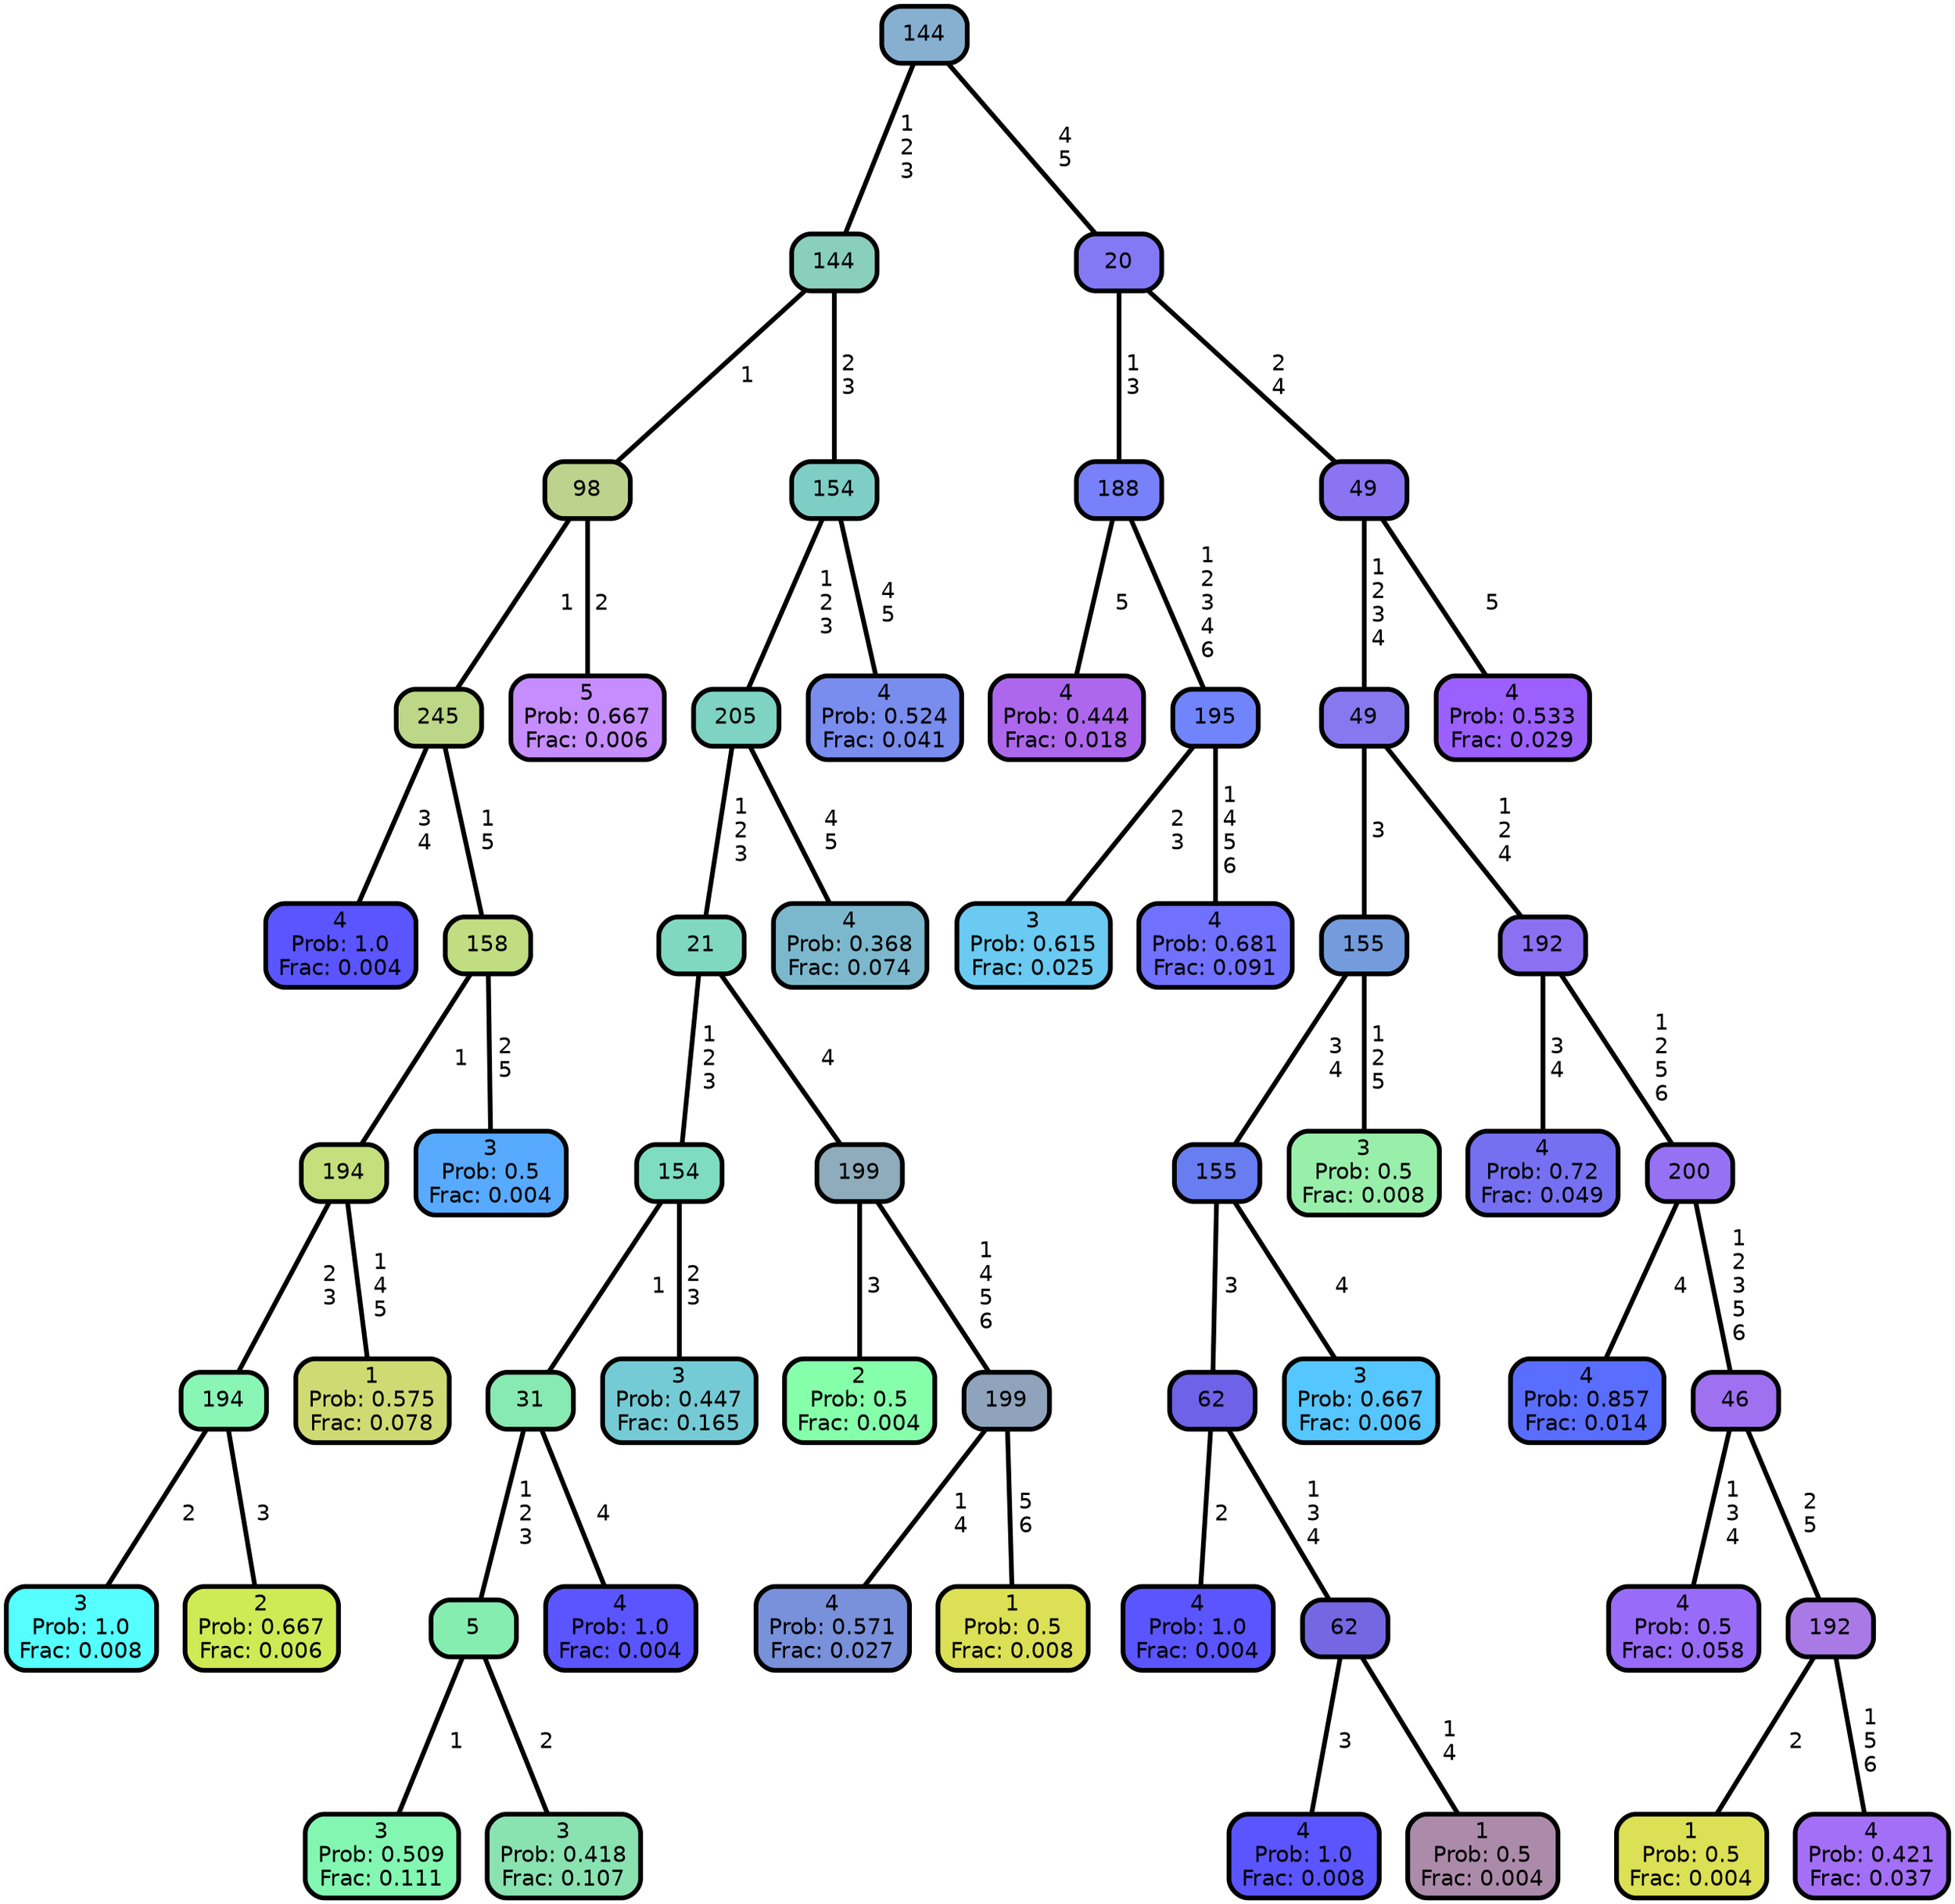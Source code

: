 graph Tree {
node [shape=box, style="filled, rounded",color="black",penwidth="3",fontcolor="black",                 fontname=helvetica] ;
graph [ranksep="0 equally", splines=straight,                 bgcolor=transparent, dpi=200] ;
edge [fontname=helvetica, color=black] ;
0 [label="4
Prob: 1.0
Frac: 0.004", fillcolor="#5a55ff"] ;
1 [label="245", fillcolor="#bcd787"] ;
2 [label="3
Prob: 1.0
Frac: 0.008", fillcolor="#55ffff"] ;
3 [label="194", fillcolor="#89f6b6"] ;
4 [label="2
Prob: 0.667
Frac: 0.006", fillcolor="#cfea55"] ;
5 [label="194", fillcolor="#c5df7c"] ;
6 [label="1
Prob: 0.575
Frac: 0.078", fillcolor="#cfdb72"] ;
7 [label="158", fillcolor="#c0dd82"] ;
8 [label="3
Prob: 0.5
Frac: 0.004", fillcolor="#57aaff"] ;
9 [label="98", fillcolor="#bdd38d"] ;
10 [label="5
Prob: 0.667
Frac: 0.006", fillcolor="#c68dff"] ;
11 [label="144", fillcolor="#89cfbc"] ;
12 [label="3
Prob: 0.509
Frac: 0.111", fillcolor="#83f7b1"] ;
13 [label="5", fillcolor="#86edb1"] ;
14 [label="3
Prob: 0.418
Frac: 0.107", fillcolor="#8ae2b1"] ;
15 [label="31", fillcolor="#86eab2"] ;
16 [label="4
Prob: 1.0
Frac: 0.004", fillcolor="#5a55ff"] ;
17 [label="154", fillcolor="#7eddc1"] ;
18 [label="3
Prob: 0.447
Frac: 0.165", fillcolor="#74cbd5"] ;
19 [label="21", fillcolor="#80d8c0"] ;
20 [label="2
Prob: 0.5
Frac: 0.004", fillcolor="#86ffaa"] ;
21 [label="199", fillcolor="#8eacbb"] ;
22 [label="4
Prob: 0.571
Frac: 0.027", fillcolor="#7991da"] ;
23 [label="199", fillcolor="#8fa3bc"] ;
24 [label="1
Prob: 0.5
Frac: 0.008", fillcolor="#dbe055"] ;
25 [label="205", fillcolor="#7fd3c2"] ;
26 [label="4
Prob: 0.368
Frac: 0.074", fillcolor="#7cb8cd"] ;
27 [label="154", fillcolor="#7fcec6"] ;
28 [label="4
Prob: 0.524
Frac: 0.041", fillcolor="#798dee"] ;
29 [label="144", fillcolor="#87b0d0"] ;
30 [label="4
Prob: 0.444
Frac: 0.018", fillcolor="#ad67ec"] ;
31 [label="188", fillcolor="#7881fa"] ;
32 [label="3
Prob: 0.615
Frac: 0.025", fillcolor="#6acaf1"] ;
33 [label="195", fillcolor="#7085fc"] ;
34 [label="4
Prob: 0.681
Frac: 0.091", fillcolor="#7171ff"] ;
35 [label="20", fillcolor="#8479f4"] ;
36 [label="4
Prob: 1.0
Frac: 0.004", fillcolor="#5a55ff"] ;
37 [label="62", fillcolor="#6e62e9"] ;
38 [label="4
Prob: 1.0
Frac: 0.008", fillcolor="#5a55ff"] ;
39 [label="62", fillcolor="#7567e2"] ;
40 [label="1
Prob: 0.5
Frac: 0.004", fillcolor="#ac8baa"] ;
41 [label="155", fillcolor="#687def"] ;
42 [label="3
Prob: 0.667
Frac: 0.006", fillcolor="#56c6ff"] ;
43 [label="155", fillcolor="#749cdd"] ;
44 [label="3
Prob: 0.5
Frac: 0.008", fillcolor="#98efaa"] ;
45 [label="49", fillcolor="#8977ef"] ;
46 [label="4
Prob: 0.72
Frac: 0.049", fillcolor="#7470f1"] ;
47 [label="192", fillcolor="#8c70f2"] ;
48 [label="4
Prob: 0.857
Frac: 0.014", fillcolor="#596dff"] ;
49 [label="200", fillcolor="#9771f3"] ;
50 [label="4
Prob: 0.5
Frac: 0.058", fillcolor="#996bf9"] ;
51 [label="46", fillcolor="#9f71f1"] ;
52 [label="1
Prob: 0.5
Frac: 0.004", fillcolor="#dbe055"] ;
53 [label="192", fillcolor="#a97ae6"] ;
54 [label="4
Prob: 0.421
Frac: 0.037", fillcolor="#a36ff6"] ;
55 [label="49", fillcolor="#8b74f1"] ;
56 [label="4
Prob: 0.533
Frac: 0.029", fillcolor="#9b60ff"] ;
1 -- 0 [label=" 3\n 4",penwidth=3] ;
1 -- 7 [label=" 1\n 5",penwidth=3] ;
3 -- 2 [label=" 2",penwidth=3] ;
3 -- 4 [label=" 3",penwidth=3] ;
5 -- 3 [label=" 2\n 3",penwidth=3] ;
5 -- 6 [label=" 1\n 4\n 5",penwidth=3] ;
7 -- 5 [label=" 1",penwidth=3] ;
7 -- 8 [label=" 2\n 5",penwidth=3] ;
9 -- 1 [label=" 1",penwidth=3] ;
9 -- 10 [label=" 2",penwidth=3] ;
11 -- 9 [label=" 1",penwidth=3] ;
11 -- 27 [label=" 2\n 3",penwidth=3] ;
13 -- 12 [label=" 1",penwidth=3] ;
13 -- 14 [label=" 2",penwidth=3] ;
15 -- 13 [label=" 1\n 2\n 3",penwidth=3] ;
15 -- 16 [label=" 4",penwidth=3] ;
17 -- 15 [label=" 1",penwidth=3] ;
17 -- 18 [label=" 2\n 3",penwidth=3] ;
19 -- 17 [label=" 1\n 2\n 3",penwidth=3] ;
19 -- 21 [label=" 4",penwidth=3] ;
21 -- 20 [label=" 3",penwidth=3] ;
21 -- 23 [label=" 1\n 4\n 5\n 6",penwidth=3] ;
23 -- 22 [label=" 1\n 4",penwidth=3] ;
23 -- 24 [label=" 5\n 6",penwidth=3] ;
25 -- 19 [label=" 1\n 2\n 3",penwidth=3] ;
25 -- 26 [label=" 4\n 5",penwidth=3] ;
27 -- 25 [label=" 1\n 2\n 3",penwidth=3] ;
27 -- 28 [label=" 4\n 5",penwidth=3] ;
29 -- 11 [label=" 1\n 2\n 3",penwidth=3] ;
29 -- 35 [label=" 4\n 5",penwidth=3] ;
31 -- 30 [label=" 5",penwidth=3] ;
31 -- 33 [label=" 1\n 2\n 3\n 4\n 6",penwidth=3] ;
33 -- 32 [label=" 2\n 3",penwidth=3] ;
33 -- 34 [label=" 1\n 4\n 5\n 6",penwidth=3] ;
35 -- 31 [label=" 1\n 3",penwidth=3] ;
35 -- 55 [label=" 2\n 4",penwidth=3] ;
37 -- 36 [label=" 2",penwidth=3] ;
37 -- 39 [label=" 1\n 3\n 4",penwidth=3] ;
39 -- 38 [label=" 3",penwidth=3] ;
39 -- 40 [label=" 1\n 4",penwidth=3] ;
41 -- 37 [label=" 3",penwidth=3] ;
41 -- 42 [label=" 4",penwidth=3] ;
43 -- 41 [label=" 3\n 4",penwidth=3] ;
43 -- 44 [label=" 1\n 2\n 5",penwidth=3] ;
45 -- 43 [label=" 3",penwidth=3] ;
45 -- 47 [label=" 1\n 2\n 4",penwidth=3] ;
47 -- 46 [label=" 3\n 4",penwidth=3] ;
47 -- 49 [label=" 1\n 2\n 5\n 6",penwidth=3] ;
49 -- 48 [label=" 4",penwidth=3] ;
49 -- 51 [label=" 1\n 2\n 3\n 5\n 6",penwidth=3] ;
51 -- 50 [label=" 1\n 3\n 4",penwidth=3] ;
51 -- 53 [label=" 2\n 5",penwidth=3] ;
53 -- 52 [label=" 2",penwidth=3] ;
53 -- 54 [label=" 1\n 5\n 6",penwidth=3] ;
55 -- 45 [label=" 1\n 2\n 3\n 4",penwidth=3] ;
55 -- 56 [label=" 5",penwidth=3] ;
{rank = same;}}